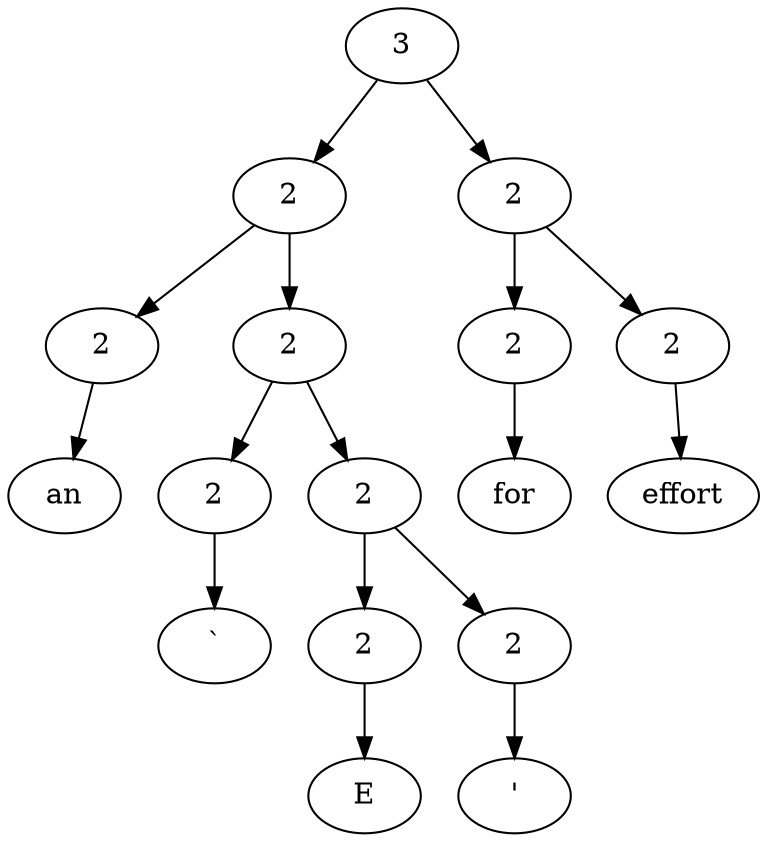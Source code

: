 digraph G{Node0 [label="3"]
Node0 -> Node1
Node0 -> Node12
Node1 [label="2"]
Node1 -> Node2
Node1 -> Node4
Node12 [label="2"]
Node12 -> Node13
Node12 -> Node15
Node2 [label="2"]
Node2 -> Node3
Node4 [label="2"]
Node4 -> Node5
Node4 -> Node7
Node13 [label="2"]
Node13 -> Node14
Node15 [label="2"]
Node15 -> Node16
Node3 [label="an"]
Node5 [label="2"]
Node5 -> Node6
Node7 [label="2"]
Node7 -> Node8
Node7 -> Node10
Node14 [label="for"]
Node16 [label="effort"]
Node6 [label="`"]
Node8 [label="2"]
Node8 -> Node9
Node10 [label="2"]
Node10 -> Node11
Node9 [label="E"]
Node11 [label="'"]
}